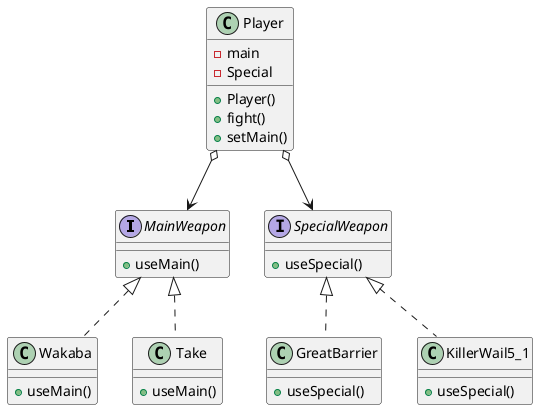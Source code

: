 @startuml abstractfactory

Interface MainWeapon{
    + useMain()
}

class Wakaba implements MainWeapon {
    + useMain()
}

class Take implements MainWeapon {
    + useMain()
}

Interface SpecialWeapon{
    + useSpecial()
}

class GreatBarrier implements SpecialWeapon{
    + useSpecial()
}

class KillerWail5_1 implements SpecialWeapon{
    + useSpecial()
}

class Player{
    - main
    - Special
    + Player()
    + fight()
    + setMain()
}

Player o--> MainWeapon
Player o--> SpecialWeapon


@enduml
